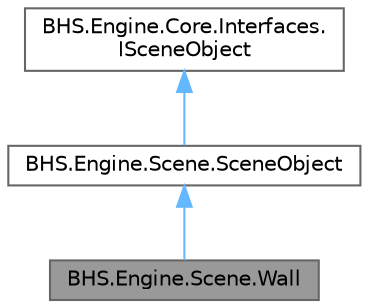 digraph "BHS.Engine.Scene.Wall"
{
 // LATEX_PDF_SIZE
  bgcolor="transparent";
  edge [fontname=Helvetica,fontsize=10,labelfontname=Helvetica,labelfontsize=10];
  node [fontname=Helvetica,fontsize=10,shape=box,height=0.2,width=0.4];
  Node1 [id="Node000001",label="BHS.Engine.Scene.Wall",height=0.2,width=0.4,color="gray40", fillcolor="grey60", style="filled", fontcolor="black",tooltip="Стена - отрезок между двумя точками для коллизий"];
  Node2 -> Node1 [id="edge1_Node000001_Node000002",dir="back",color="steelblue1",style="solid",tooltip=" "];
  Node2 [id="Node000002",label="BHS.Engine.Scene.SceneObject",height=0.2,width=0.4,color="gray40", fillcolor="white", style="filled",URL="$classBHS_1_1Engine_1_1Scene_1_1SceneObject.html",tooltip="Базовый класс для всех объектов сцены - стены и шарики"];
  Node3 -> Node2 [id="edge2_Node000002_Node000003",dir="back",color="steelblue1",style="solid",tooltip=" "];
  Node3 [id="Node000003",label="BHS.Engine.Core.Interfaces.\lISceneObject",height=0.2,width=0.4,color="gray40", fillcolor="white", style="filled",URL="$interfaceBHS_1_1Engine_1_1Core_1_1Interfaces_1_1ISceneObject.html",tooltip="Интерфейс для всех объектов сцены"];
}
